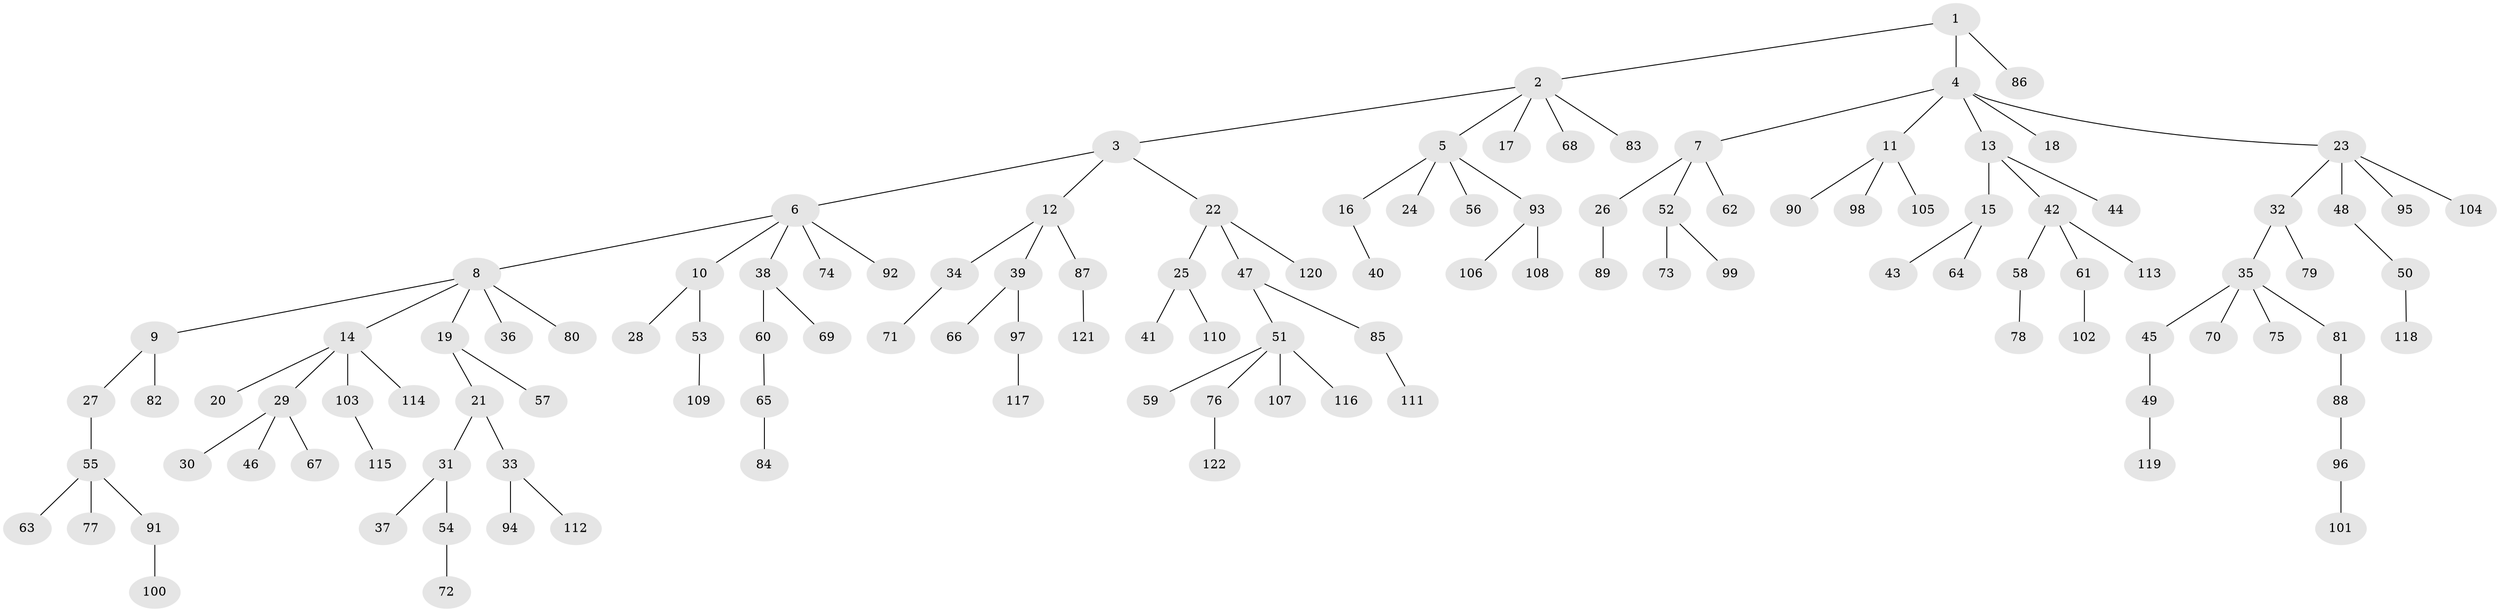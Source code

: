 // coarse degree distribution, {11: 0.020833333333333332, 8: 0.020833333333333332, 5: 0.10416666666666667, 2: 0.0625, 1: 0.75, 4: 0.041666666666666664}
// Generated by graph-tools (version 1.1) at 2025/19/03/04/25 18:19:16]
// undirected, 122 vertices, 121 edges
graph export_dot {
graph [start="1"]
  node [color=gray90,style=filled];
  1;
  2;
  3;
  4;
  5;
  6;
  7;
  8;
  9;
  10;
  11;
  12;
  13;
  14;
  15;
  16;
  17;
  18;
  19;
  20;
  21;
  22;
  23;
  24;
  25;
  26;
  27;
  28;
  29;
  30;
  31;
  32;
  33;
  34;
  35;
  36;
  37;
  38;
  39;
  40;
  41;
  42;
  43;
  44;
  45;
  46;
  47;
  48;
  49;
  50;
  51;
  52;
  53;
  54;
  55;
  56;
  57;
  58;
  59;
  60;
  61;
  62;
  63;
  64;
  65;
  66;
  67;
  68;
  69;
  70;
  71;
  72;
  73;
  74;
  75;
  76;
  77;
  78;
  79;
  80;
  81;
  82;
  83;
  84;
  85;
  86;
  87;
  88;
  89;
  90;
  91;
  92;
  93;
  94;
  95;
  96;
  97;
  98;
  99;
  100;
  101;
  102;
  103;
  104;
  105;
  106;
  107;
  108;
  109;
  110;
  111;
  112;
  113;
  114;
  115;
  116;
  117;
  118;
  119;
  120;
  121;
  122;
  1 -- 2;
  1 -- 4;
  1 -- 86;
  2 -- 3;
  2 -- 5;
  2 -- 17;
  2 -- 68;
  2 -- 83;
  3 -- 6;
  3 -- 12;
  3 -- 22;
  4 -- 7;
  4 -- 11;
  4 -- 13;
  4 -- 18;
  4 -- 23;
  5 -- 16;
  5 -- 24;
  5 -- 56;
  5 -- 93;
  6 -- 8;
  6 -- 10;
  6 -- 38;
  6 -- 74;
  6 -- 92;
  7 -- 26;
  7 -- 52;
  7 -- 62;
  8 -- 9;
  8 -- 14;
  8 -- 19;
  8 -- 36;
  8 -- 80;
  9 -- 27;
  9 -- 82;
  10 -- 28;
  10 -- 53;
  11 -- 90;
  11 -- 98;
  11 -- 105;
  12 -- 34;
  12 -- 39;
  12 -- 87;
  13 -- 15;
  13 -- 42;
  13 -- 44;
  14 -- 20;
  14 -- 29;
  14 -- 103;
  14 -- 114;
  15 -- 43;
  15 -- 64;
  16 -- 40;
  19 -- 21;
  19 -- 57;
  21 -- 31;
  21 -- 33;
  22 -- 25;
  22 -- 47;
  22 -- 120;
  23 -- 32;
  23 -- 48;
  23 -- 95;
  23 -- 104;
  25 -- 41;
  25 -- 110;
  26 -- 89;
  27 -- 55;
  29 -- 30;
  29 -- 46;
  29 -- 67;
  31 -- 37;
  31 -- 54;
  32 -- 35;
  32 -- 79;
  33 -- 94;
  33 -- 112;
  34 -- 71;
  35 -- 45;
  35 -- 70;
  35 -- 75;
  35 -- 81;
  38 -- 60;
  38 -- 69;
  39 -- 66;
  39 -- 97;
  42 -- 58;
  42 -- 61;
  42 -- 113;
  45 -- 49;
  47 -- 51;
  47 -- 85;
  48 -- 50;
  49 -- 119;
  50 -- 118;
  51 -- 59;
  51 -- 76;
  51 -- 107;
  51 -- 116;
  52 -- 73;
  52 -- 99;
  53 -- 109;
  54 -- 72;
  55 -- 63;
  55 -- 77;
  55 -- 91;
  58 -- 78;
  60 -- 65;
  61 -- 102;
  65 -- 84;
  76 -- 122;
  81 -- 88;
  85 -- 111;
  87 -- 121;
  88 -- 96;
  91 -- 100;
  93 -- 106;
  93 -- 108;
  96 -- 101;
  97 -- 117;
  103 -- 115;
}
